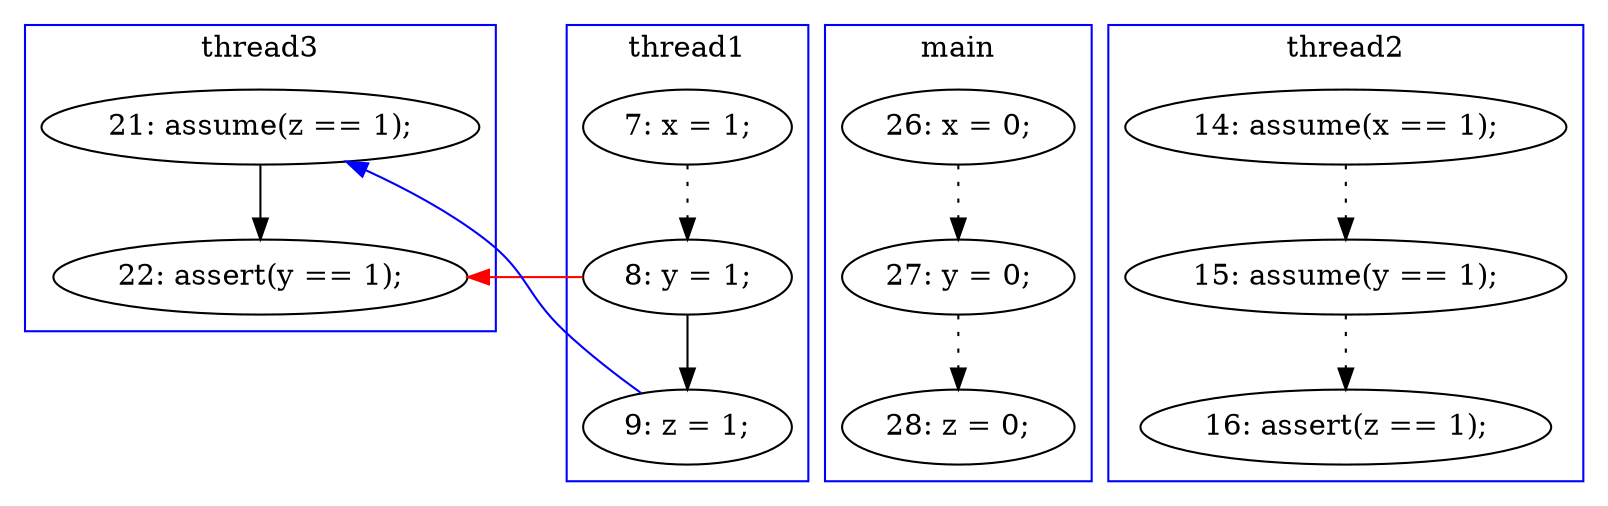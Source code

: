 digraph ProofObject {
	9 -> 18 [color = Red, constraint = false]
	16 -> 18 [color = Black]
	7 -> 9 [style = dotted, color = black]
	2 -> 3 [style = dotted, color = black]
	22 -> 24 [style = dotted, color = black]
	20 -> 22 [style = dotted, color = black]
	10 -> 16 [color = Blue, constraint = false]
	3 -> 4 [style = dotted, color = black]
	9 -> 10 [color = Black]
	subgraph cluster2 {
		label = thread2
		color = blue
		20  [label = "14: assume(x == 1);"]
		24  [label = "16: assert(z == 1);"]
		22  [label = "15: assume(y == 1);"]
	}
	subgraph cluster0 {
		label = main
		color = blue
		2  [label = "26: x = 0;"]
		3  [label = "27: y = 0;"]
		4  [label = "28: z = 0;"]
	}
	subgraph cluster3 {
		label = thread3
		color = blue
		16  [label = "21: assume(z == 1);"]
		18  [label = "22: assert(y == 1);"]
	}
	subgraph cluster1 {
		label = thread1
		color = blue
		7  [label = "7: x = 1;"]
		9  [label = "8: y = 1;"]
		10  [label = "9: z = 1;"]
	}
}